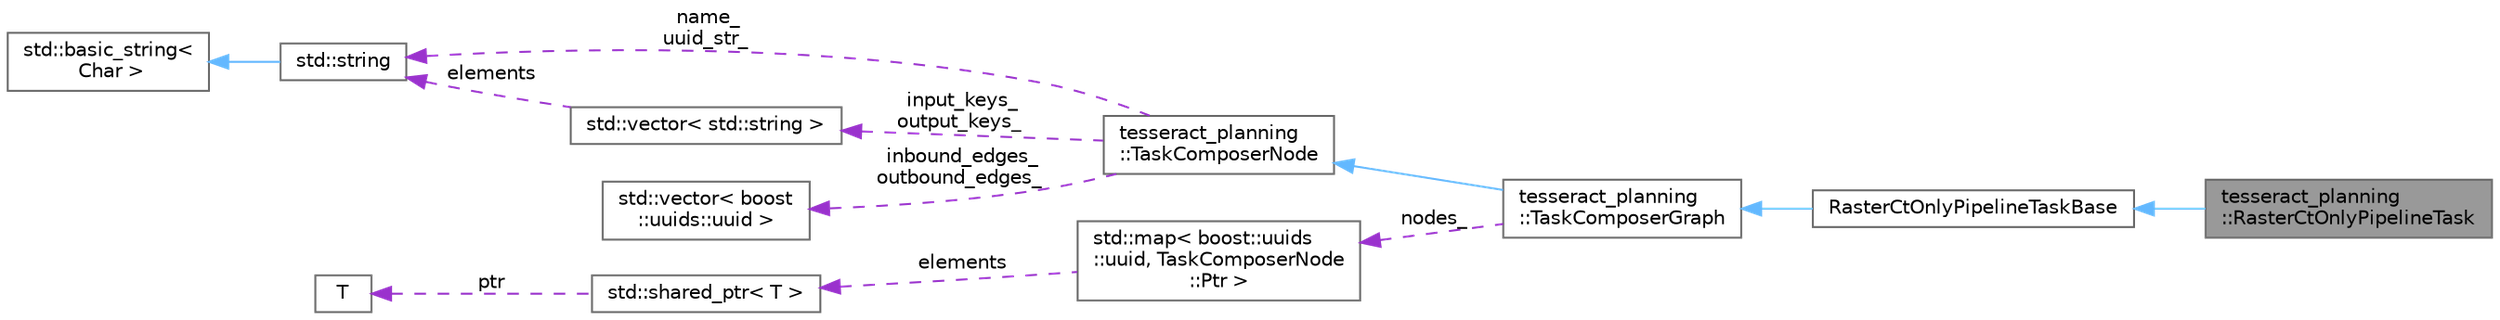 digraph "tesseract_planning::RasterCtOnlyPipelineTask"
{
 // LATEX_PDF_SIZE
  bgcolor="transparent";
  edge [fontname=Helvetica,fontsize=10,labelfontname=Helvetica,labelfontsize=10];
  node [fontname=Helvetica,fontsize=10,shape=box,height=0.2,width=0.4];
  rankdir="LR";
  Node1 [label="tesseract_planning\l::RasterCtOnlyPipelineTask",height=0.2,width=0.4,color="gray40", fillcolor="grey60", style="filled", fontcolor="black",tooltip=" "];
  Node2 -> Node1 [dir="back",color="steelblue1",style="solid"];
  Node2 [label="RasterCtOnlyPipelineTaskBase",height=0.2,width=0.4,color="gray40", fillcolor="white", style="filled",URL="$d0/d9c/classtesseract__planning_1_1RasterPipelineTask.html",tooltip=" "];
  Node3 -> Node2 [dir="back",color="steelblue1",style="solid"];
  Node3 [label="tesseract_planning\l::TaskComposerGraph",height=0.2,width=0.4,color="gray40", fillcolor="white", style="filled",URL="$d3/dac/classtesseract__planning_1_1TaskComposerGraph.html",tooltip="This class facilitates the composition of an arbitrary taskflow graph. Tasks are nodes in the graph c..."];
  Node4 -> Node3 [dir="back",color="steelblue1",style="solid"];
  Node4 [label="tesseract_planning\l::TaskComposerNode",height=0.2,width=0.4,color="gray40", fillcolor="white", style="filled",URL="$de/d23/classtesseract__planning_1_1TaskComposerNode.html",tooltip="Represents a node the pipeline to be executed."];
  Node5 -> Node4 [dir="back",color="darkorchid3",style="dashed",label=" name_\nuuid_str_" ];
  Node5 [label="std::string",height=0.2,width=0.4,color="gray40", fillcolor="white", style="filled",tooltip=" "];
  Node6 -> Node5 [dir="back",color="steelblue1",style="solid"];
  Node6 [label="std::basic_string\<\l Char \>",height=0.2,width=0.4,color="gray40", fillcolor="white", style="filled",tooltip=" "];
  Node7 -> Node4 [dir="back",color="darkorchid3",style="dashed",label=" inbound_edges_\noutbound_edges_" ];
  Node7 [label="std::vector\< boost\l::uuids::uuid \>",height=0.2,width=0.4,color="gray40", fillcolor="white", style="filled",tooltip=" "];
  Node8 -> Node4 [dir="back",color="darkorchid3",style="dashed",label=" input_keys_\noutput_keys_" ];
  Node8 [label="std::vector\< std::string \>",height=0.2,width=0.4,color="gray40", fillcolor="white", style="filled",tooltip=" "];
  Node5 -> Node8 [dir="back",color="darkorchid3",style="dashed",label=" elements" ];
  Node9 -> Node3 [dir="back",color="darkorchid3",style="dashed",label=" nodes_" ];
  Node9 [label="std::map\< boost::uuids\l::uuid, TaskComposerNode\l::Ptr \>",height=0.2,width=0.4,color="gray40", fillcolor="white", style="filled",tooltip=" "];
  Node10 -> Node9 [dir="back",color="darkorchid3",style="dashed",label=" elements" ];
  Node10 [label="std::shared_ptr\< T \>",height=0.2,width=0.4,color="gray40", fillcolor="white", style="filled",tooltip=" "];
  Node11 -> Node10 [dir="back",color="darkorchid3",style="dashed",label=" ptr" ];
  Node11 [label="T",height=0.2,width=0.4,color="gray40", fillcolor="white", style="filled",tooltip=" "];
}
